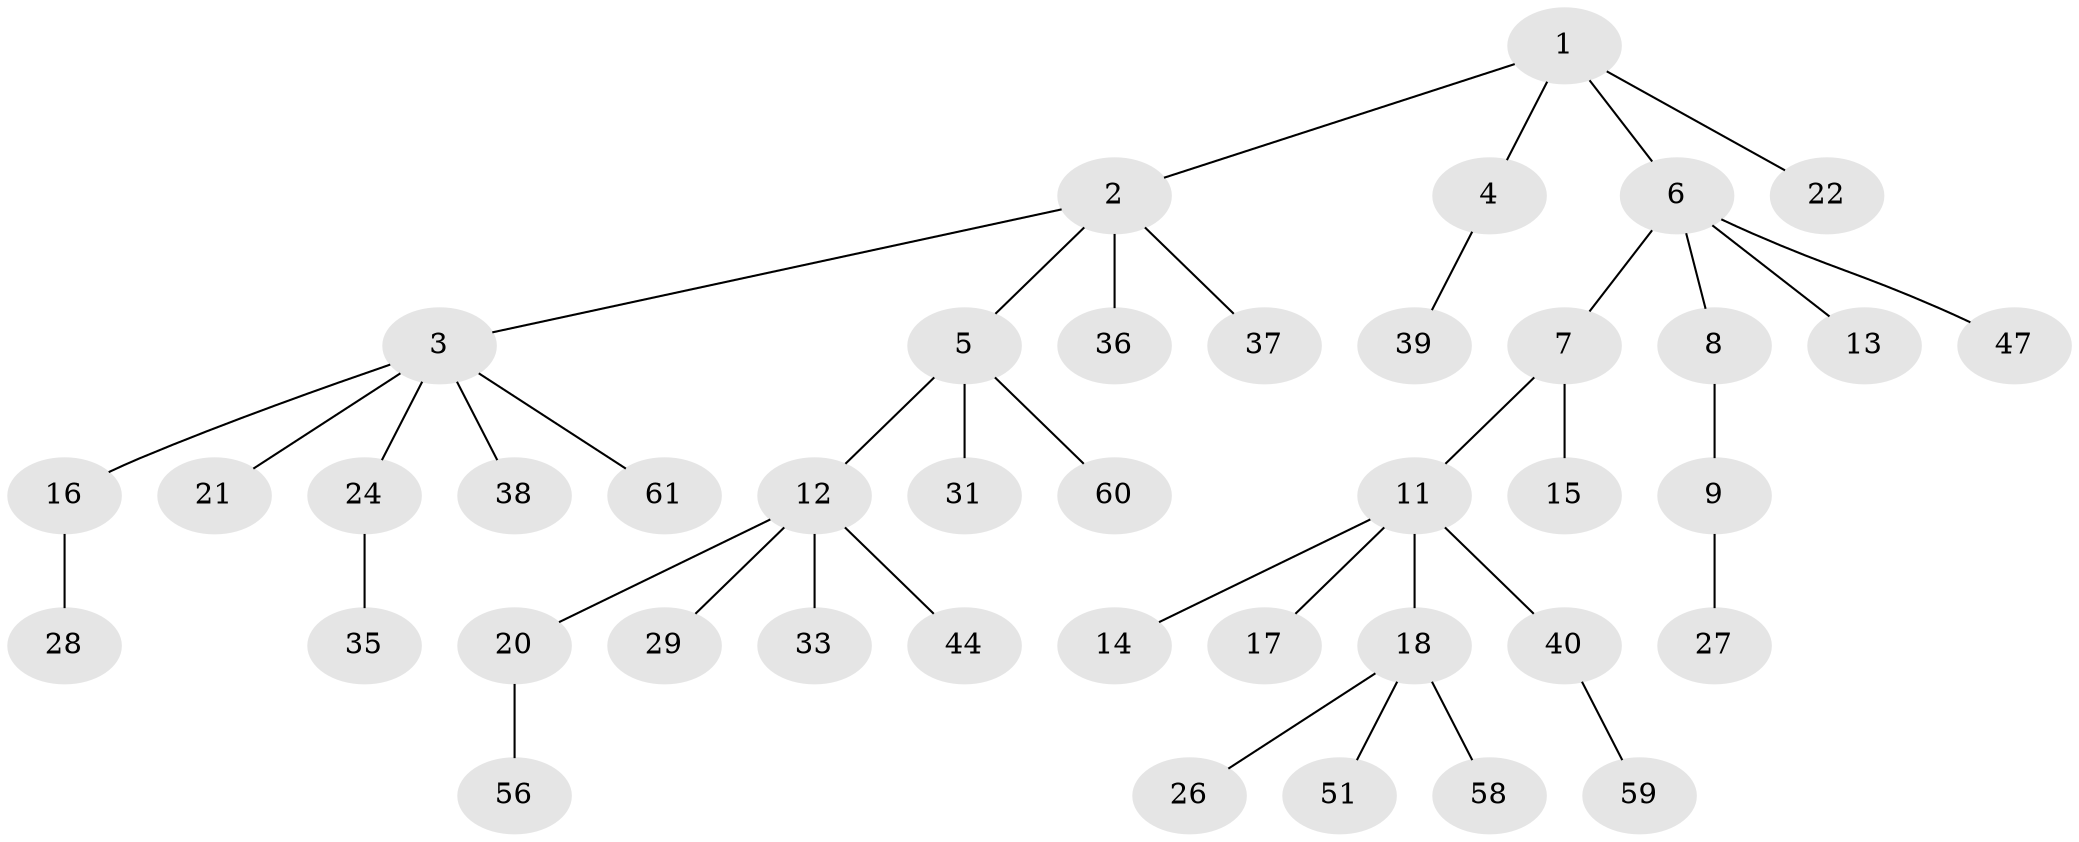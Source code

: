 // Generated by graph-tools (version 1.1) at 2025/24/03/03/25 07:24:06]
// undirected, 41 vertices, 40 edges
graph export_dot {
graph [start="1"]
  node [color=gray90,style=filled];
  1 [super="+49"];
  2 [super="+32"];
  3 [super="+52"];
  4 [super="+23"];
  5 [super="+41"];
  6 [super="+19"];
  7 [super="+10"];
  8;
  9 [super="+62"];
  11 [super="+55"];
  12;
  13;
  14;
  15;
  16;
  17 [super="+42"];
  18 [super="+57"];
  20 [super="+30"];
  21;
  22;
  24 [super="+25"];
  26;
  27;
  28 [super="+45"];
  29 [super="+34"];
  31 [super="+54"];
  33 [super="+48"];
  35 [super="+46"];
  36 [super="+43"];
  37;
  38 [super="+50"];
  39 [super="+53"];
  40;
  44;
  47;
  51;
  56;
  58;
  59;
  60;
  61;
  1 -- 2;
  1 -- 4;
  1 -- 6;
  1 -- 22;
  2 -- 3;
  2 -- 5;
  2 -- 37;
  2 -- 36;
  3 -- 16;
  3 -- 21;
  3 -- 24;
  3 -- 38;
  3 -- 61;
  4 -- 39;
  5 -- 12;
  5 -- 31;
  5 -- 60;
  6 -- 7;
  6 -- 8;
  6 -- 13;
  6 -- 47;
  7 -- 11;
  7 -- 15;
  8 -- 9;
  9 -- 27;
  11 -- 14;
  11 -- 17;
  11 -- 18;
  11 -- 40;
  12 -- 20;
  12 -- 29;
  12 -- 33;
  12 -- 44;
  16 -- 28;
  18 -- 26;
  18 -- 51;
  18 -- 58;
  20 -- 56;
  24 -- 35;
  40 -- 59;
}
